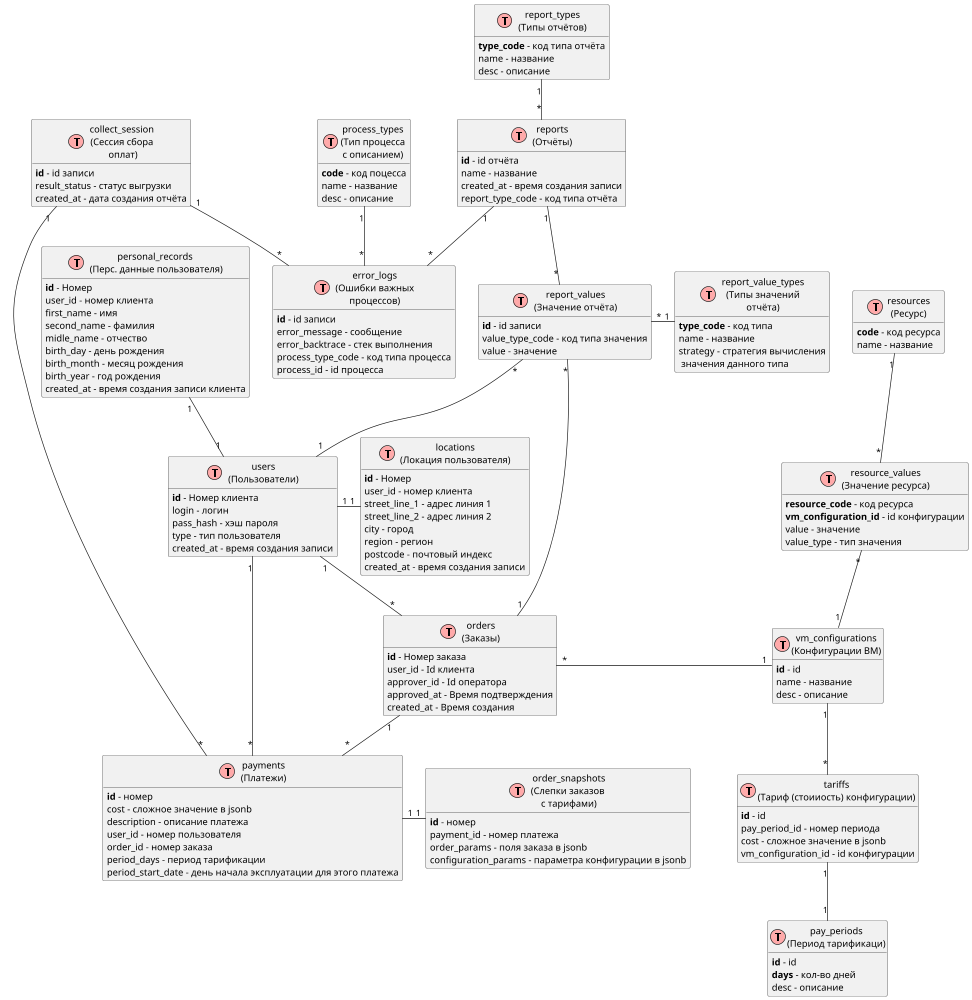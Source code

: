 @startuml logic_scheme

scale 1000*1000
' uncomment the line below if you're using computer with a retina display
' skinparam dpi 300
!define Table(name,desc) class name as "desc" << (T,#FFAAAA) >>
' we use bold for primary key
' green color for unique
' and underscore for not_null
!define primary_key(x) <b>x</b>
' !define unique(x) <color:green>x</color>
' !define not_null(x) <u>x</u>
' other tags available:
' <i></i>
' <back:COLOR></color>, where color is a color name or html color code
' (#FFAACC)
' see: http://plantuml.com/classes.html#More
hide methods
hide stereotypes

' entities

Table(orders, "orders\n(Заказы)") {
  primary_key(id) - Номер заказа
  user_id - Id клиента
  approver_id - Id оператора
  approved_at - Время подтверждения
  created_at - Время создания
}

Table(users, "users\n(Пользователи)") {
  primary_key(id) - Номер клиента
  login - логин
  pass_hash - хэш пароля
  type - тип пользователя
  created_at - время создания записи
}

Table(locations, "locations\n(Локация пользователя)") {
  primary_key(id) - Номер
  user_id - номер клиента
  street_line_1 - адрес линия 1
  street_line_2 - адрес линия 2
  city - город
  region - регион
  postcode - почтовый индекс
  created_at - время создания записи
}

Table(personal_records, "personal_records \n(Перс. данные пользователя)") {
  primary_key(id) - Номер
  user_id - номер клиента
  first_name - имя
  second_name - фамилия
  midle_name - отчество
  birth_day - день рождения
  birth_month - месяц рождения
  birth_year - год рождения
  created_at - время создания записи клиента
}

Table(payments, "payments\n(Платежи)") {
  primary_key(id) - номер
  cost - сложное значение в jsonb
  description - описание платежа
  user_id - номер пользователя
  order_id - номер заказа
  period_days - период тарификации
  period_start_date - день начала эксплуатации для этого платежа
}

Table(vm_configurations, "vm_configurations\n(Конфигурации ВМ)"){
  primary_key(id) - id
  name - название
  desc - описание
}

Table(pay_periods, "pay_periods\n(Период тарификаци)"){
  primary_key(id) - id
  primary_key(days) - кол-во дней
  desc - описание
}

Table(tariffs, "tariffs\n(Тариф (стоииость) конфигурации)") {
  primary_key(id) - id
  pay_period_id - номер периода
  cost - сложное значение в jsonb
  vm_configuration_id - id конфигурации
}

Table(resources, "resources\n(Ресурс)") {
  primary_key(code) - код ресурса
  name - название
}

Table(resource_values, "resource_values\n(Значение ресурса)") {
  primary_key(resource_code) - код ресурса
  primary_key(vm_configuration_id) - id конфигурации
  value - значение
  value_type - тип значения
}

Table(reports, "reports\n(Отчёты)") {
  primary_key(id) - id отчёта
  name - название
  ' filepath - путь к файлу
  created_at - время создания записи
  report_type_code - код типа отчёта
}

Table(report_values, "report_values\n(Значение отчёта)") {
  primary_key(id) - id записи
  value_type_code - код типа значения
  value - значение
}

Table(report_value_types, "report_value_types\n(Типы значений\nотчёта)") {
  primary_key(type_code) - код типа
  name - название
  strategy - стратегия вычисления\n значения данного типа
}

Table(collect_sessions, "collect_session\n(Сессия сбора\n оплат)") {
  primary_key(id) - id записи
  result_status - статус выгрузки
  created_at - дата создания отчёта
}

Table(error_logs, "error_logs\n(Ошибки важных\nпроцессов)") {
  primary_key(id) - id записи
  error_message - сообщение
  error_backtrace - стек выполнения
  process_type_code - код типа процесса
  process_id - id процесса
}

Table(process_types, "process_types\n(Тип процесса\nс описанием)") {
  primary_key(code) - код поцесса
  name - название
  desc - описание
}

Table(order_snapshots, "order_snapshots\n(Слепки заказов \nс тарифами)") {
  primary_key(id) - номер
  payment_id - номер платежа
  order_params - поля заказа в jsonb
  configuration_params - параметра конфигурации в jsonb
}

Table(report_types, "report_types\n(Типы отчётов)") {
  primary_key(type_code) - код типа отчёта
  name - название
  desc - описание 
}

resources "1" -- "*" resource_values
resource_values "*" -- "1" vm_configurations 
vm_configurations "1" -- "*" tariffs
tariffs "1" -- "1" pay_periods

users "1" -- "*" payments 
users "1" -- "*" orders
orders "1" -- "*" payments
vm_configurations "1" -left- "*" orders

locations "1" -left- "1" users

report_value_types "1" -left- "*" report_values 
reports "1" -- "*" report_values
report_values "*" -- "1" orders
report_values "*" -- "1" users

collect_sessions "1" -- "*" error_logs
reports "1" -- "*" error_logs
process_types "1" -- "*" error_logs

payments "1" -right- "1" order_snapshots
' orders "*" -- "1" order_snapshots
' users "1" -- "*" order_snapshots
users "1" -up- "1" personal_records

collect_sessions "1" -- "*" payments

report_types "1" -- "*" reports

' email_messages
' relationships
' one-to-one relationship
' user -- user_profile : "A user only \nhas one profile"
' ' one to may relationship
' user --> session : "A user may have\n many sessions"
' ' many to many relationship
' ' Add mark if you like
' user "1" --> "*" user_group : "A user may be \nin many groups"
' group "1" --> "0..N" user_group : "A group may \ncontain many users"


@enduml